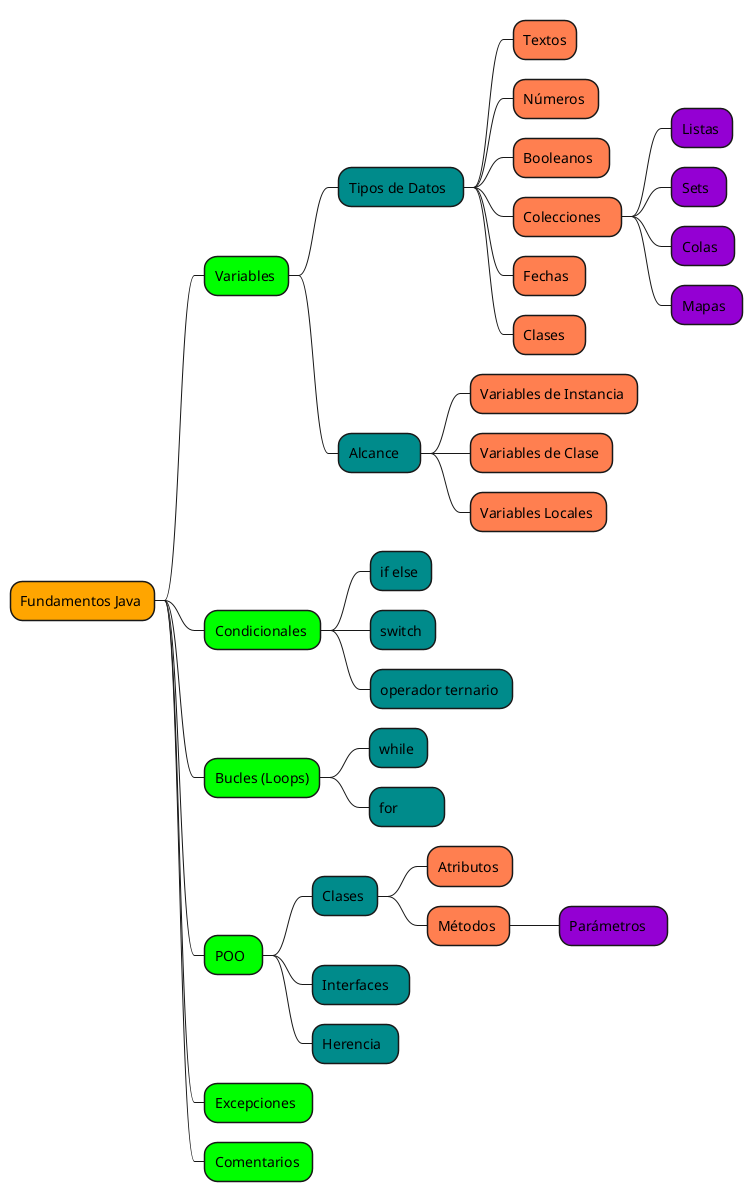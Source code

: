 @startmindmap 
*[#Orange] Fundamentos Java 
**[#Lime] Variables 
***[#DarkCyan] Tipos de Datos  
****[#Coral] Textos
****[#Coral] Números 
****[#Coral] Booleanos  
****[#Coral] Colecciones   
*****[#DarkViolet] Listas 
*****[#DarkViolet] Sets  
*****[#DarkViolet] Colas  
*****[#DarkViolet] Mapas  
****[#Coral] Fechas  
****[#Coral] Clases   
***[#DarkCyan] Alcance   
****[#Coral] Variables de Instancia 
****[#Coral] Variables de Clase 
****[#Coral] Variables Locales 
**[#Lime] Condicionales 
***[#DarkCyan] if else 
***[#DarkCyan] switch 
***[#DarkCyan] operador ternario 
**[#Lime] Bucles (Loops)
***[#DarkCyan] while 
***[#DarkCyan] for          
**[#Lime] POO  
***[#DarkCyan] Clases 
****[#Coral] Atributos 
****[#Coral] Métodos 
*****[#DarkViolet] Parámetros   
***[#DarkCyan] Interfaces   
***[#DarkCyan] Herencia  
**[#Lime] Excepciones  
**[#Lime] Comentarios 
@endmindmap 
